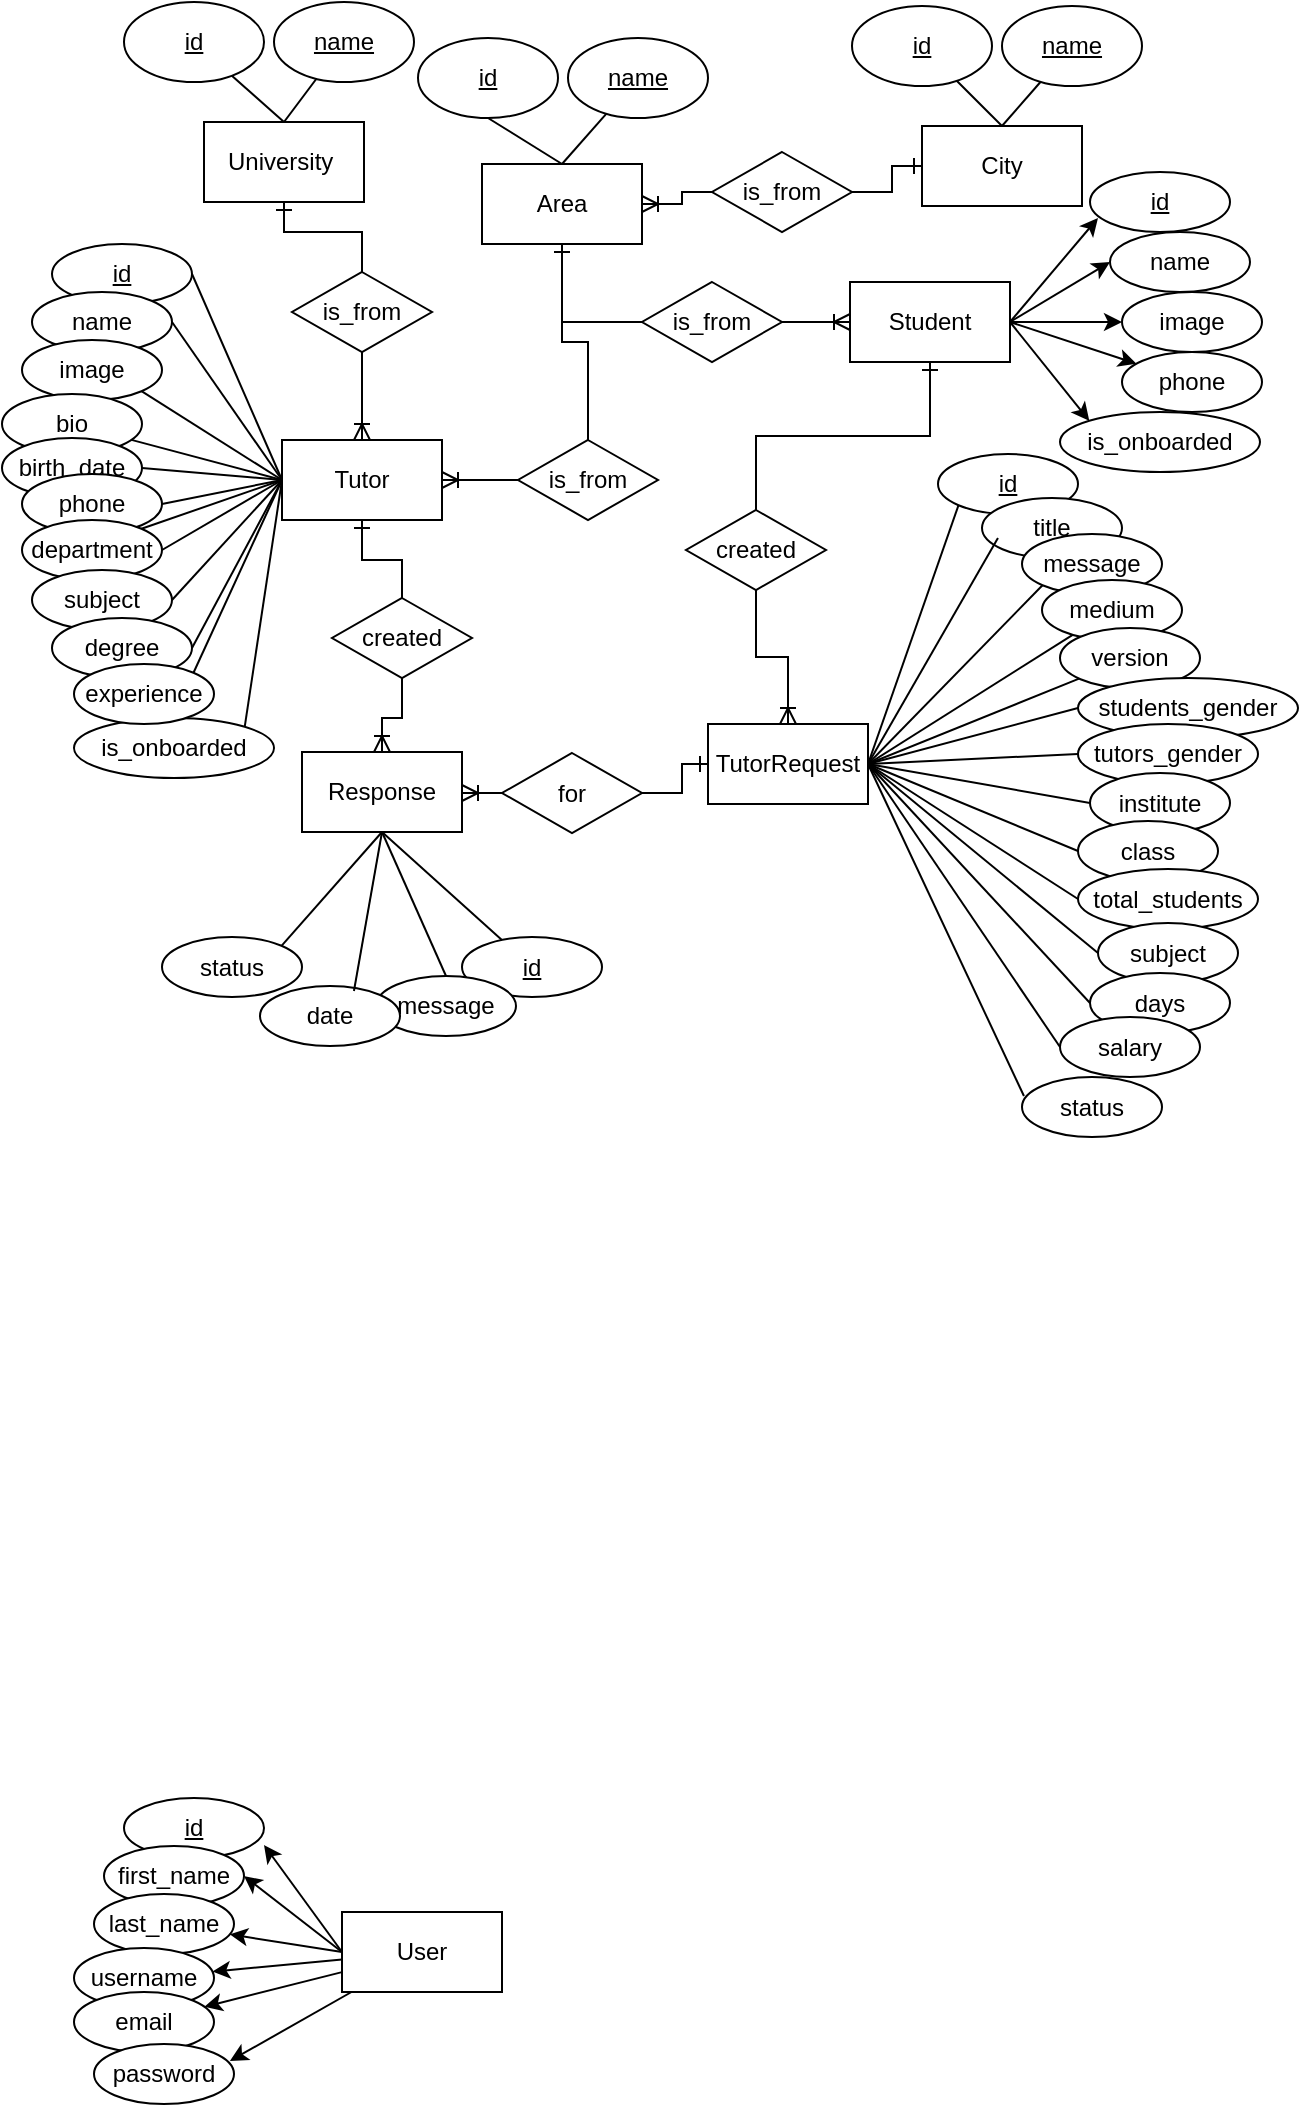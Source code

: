 <mxfile version="22.0.8" type="device">
  <diagram id="wLx2nraHEfDCj9btGWHz" name="Page-1">
    <mxGraphModel dx="1434" dy="786" grid="1" gridSize="10" guides="1" tooltips="1" connect="1" arrows="1" fold="1" page="1" pageScale="1" pageWidth="827" pageHeight="1169" math="0" shadow="0">
      <root>
        <mxCell id="0" />
        <mxCell id="1" parent="0" />
        <mxCell id="hk00Rdq8uAhm8ICl378K-64" style="edgeStyle=none;rounded=0;orthogonalLoop=1;jettySize=auto;html=1;exitX=0;exitY=0.5;exitDx=0;exitDy=0;entryX=1;entryY=0.5;entryDx=0;entryDy=0;endArrow=none;endFill=0;" edge="1" parent="1" source="hk00Rdq8uAhm8ICl378K-2" target="hk00Rdq8uAhm8ICl378K-21">
          <mxGeometry relative="1" as="geometry" />
        </mxCell>
        <mxCell id="hk00Rdq8uAhm8ICl378K-65" style="edgeStyle=none;rounded=0;orthogonalLoop=1;jettySize=auto;html=1;exitX=0;exitY=0.5;exitDx=0;exitDy=0;entryX=1;entryY=0.5;entryDx=0;entryDy=0;endArrow=none;endFill=0;" edge="1" parent="1" source="hk00Rdq8uAhm8ICl378K-2" target="hk00Rdq8uAhm8ICl378K-22">
          <mxGeometry relative="1" as="geometry" />
        </mxCell>
        <mxCell id="hk00Rdq8uAhm8ICl378K-66" style="edgeStyle=none;rounded=0;orthogonalLoop=1;jettySize=auto;html=1;exitX=0;exitY=0.5;exitDx=0;exitDy=0;entryX=1;entryY=1;entryDx=0;entryDy=0;endArrow=none;endFill=0;" edge="1" parent="1" source="hk00Rdq8uAhm8ICl378K-2" target="hk00Rdq8uAhm8ICl378K-23">
          <mxGeometry relative="1" as="geometry" />
        </mxCell>
        <mxCell id="hk00Rdq8uAhm8ICl378K-68" style="edgeStyle=none;rounded=0;orthogonalLoop=1;jettySize=auto;html=1;exitX=0;exitY=0.5;exitDx=0;exitDy=0;endArrow=none;endFill=0;" edge="1" parent="1" source="hk00Rdq8uAhm8ICl378K-2" target="hk00Rdq8uAhm8ICl378K-24">
          <mxGeometry relative="1" as="geometry" />
        </mxCell>
        <mxCell id="hk00Rdq8uAhm8ICl378K-69" style="edgeStyle=none;rounded=0;orthogonalLoop=1;jettySize=auto;html=1;exitX=0;exitY=0.5;exitDx=0;exitDy=0;entryX=1;entryY=0.5;entryDx=0;entryDy=0;endArrow=none;endFill=0;" edge="1" parent="1" source="hk00Rdq8uAhm8ICl378K-2" target="hk00Rdq8uAhm8ICl378K-28">
          <mxGeometry relative="1" as="geometry" />
        </mxCell>
        <mxCell id="hk00Rdq8uAhm8ICl378K-70" style="edgeStyle=none;rounded=0;orthogonalLoop=1;jettySize=auto;html=1;exitX=0;exitY=0.5;exitDx=0;exitDy=0;entryX=1;entryY=0.5;entryDx=0;entryDy=0;endArrow=none;endFill=0;" edge="1" parent="1" source="hk00Rdq8uAhm8ICl378K-2" target="hk00Rdq8uAhm8ICl378K-29">
          <mxGeometry relative="1" as="geometry" />
        </mxCell>
        <mxCell id="hk00Rdq8uAhm8ICl378K-71" style="edgeStyle=none;rounded=0;orthogonalLoop=1;jettySize=auto;html=1;exitX=0;exitY=0.5;exitDx=0;exitDy=0;entryX=1;entryY=0;entryDx=0;entryDy=0;endArrow=none;endFill=0;" edge="1" parent="1" source="hk00Rdq8uAhm8ICl378K-2" target="hk00Rdq8uAhm8ICl378K-31">
          <mxGeometry relative="1" as="geometry" />
        </mxCell>
        <mxCell id="hk00Rdq8uAhm8ICl378K-72" style="edgeStyle=none;rounded=0;orthogonalLoop=1;jettySize=auto;html=1;exitX=0;exitY=0.5;exitDx=0;exitDy=0;entryX=1;entryY=0.5;entryDx=0;entryDy=0;endArrow=none;endFill=0;" edge="1" parent="1" source="hk00Rdq8uAhm8ICl378K-2" target="hk00Rdq8uAhm8ICl378K-31">
          <mxGeometry relative="1" as="geometry" />
        </mxCell>
        <mxCell id="hk00Rdq8uAhm8ICl378K-74" style="edgeStyle=none;rounded=0;orthogonalLoop=1;jettySize=auto;html=1;exitX=0;exitY=0.5;exitDx=0;exitDy=0;entryX=1;entryY=0.5;entryDx=0;entryDy=0;endArrow=none;endFill=0;" edge="1" parent="1" source="hk00Rdq8uAhm8ICl378K-2" target="hk00Rdq8uAhm8ICl378K-32">
          <mxGeometry relative="1" as="geometry" />
        </mxCell>
        <mxCell id="hk00Rdq8uAhm8ICl378K-75" style="edgeStyle=none;rounded=0;orthogonalLoop=1;jettySize=auto;html=1;exitX=0;exitY=0.5;exitDx=0;exitDy=0;entryX=1;entryY=0.5;entryDx=0;entryDy=0;endArrow=none;endFill=0;" edge="1" parent="1" source="hk00Rdq8uAhm8ICl378K-2" target="hk00Rdq8uAhm8ICl378K-33">
          <mxGeometry relative="1" as="geometry" />
        </mxCell>
        <mxCell id="hk00Rdq8uAhm8ICl378K-76" style="edgeStyle=none;rounded=0;orthogonalLoop=1;jettySize=auto;html=1;exitX=0;exitY=0.5;exitDx=0;exitDy=0;entryX=1;entryY=0;entryDx=0;entryDy=0;endArrow=none;endFill=0;" edge="1" parent="1" source="hk00Rdq8uAhm8ICl378K-2" target="hk00Rdq8uAhm8ICl378K-34">
          <mxGeometry relative="1" as="geometry" />
        </mxCell>
        <mxCell id="hk00Rdq8uAhm8ICl378K-77" style="edgeStyle=none;rounded=0;orthogonalLoop=1;jettySize=auto;html=1;exitX=0;exitY=0.5;exitDx=0;exitDy=0;entryX=1;entryY=0;entryDx=0;entryDy=0;endArrow=none;endFill=0;" edge="1" parent="1" source="hk00Rdq8uAhm8ICl378K-2" target="hk00Rdq8uAhm8ICl378K-25">
          <mxGeometry relative="1" as="geometry" />
        </mxCell>
        <mxCell id="hk00Rdq8uAhm8ICl378K-118" style="edgeStyle=orthogonalEdgeStyle;rounded=0;orthogonalLoop=1;jettySize=auto;html=1;exitX=1;exitY=0.5;exitDx=0;exitDy=0;endArrow=none;endFill=0;startArrow=ERoneToMany;startFill=0;" edge="1" parent="1" source="hk00Rdq8uAhm8ICl378K-2" target="hk00Rdq8uAhm8ICl378K-113">
          <mxGeometry relative="1" as="geometry" />
        </mxCell>
        <mxCell id="hk00Rdq8uAhm8ICl378K-120" style="edgeStyle=orthogonalEdgeStyle;rounded=0;orthogonalLoop=1;jettySize=auto;html=1;exitX=0.5;exitY=0;exitDx=0;exitDy=0;endArrow=none;endFill=0;startArrow=ERoneToMany;startFill=0;" edge="1" parent="1" source="hk00Rdq8uAhm8ICl378K-2" target="hk00Rdq8uAhm8ICl378K-119">
          <mxGeometry relative="1" as="geometry" />
        </mxCell>
        <mxCell id="hk00Rdq8uAhm8ICl378K-132" style="edgeStyle=orthogonalEdgeStyle;rounded=0;orthogonalLoop=1;jettySize=auto;html=1;exitX=0.5;exitY=1;exitDx=0;exitDy=0;startArrow=ERone;startFill=0;endArrow=none;endFill=0;" edge="1" parent="1" source="hk00Rdq8uAhm8ICl378K-2" target="hk00Rdq8uAhm8ICl378K-127">
          <mxGeometry relative="1" as="geometry" />
        </mxCell>
        <mxCell id="hk00Rdq8uAhm8ICl378K-2" value="Tutor" style="rounded=0;whiteSpace=wrap;html=1;" vertex="1" parent="1">
          <mxGeometry x="142" y="231" width="80" height="40" as="geometry" />
        </mxCell>
        <mxCell id="hk00Rdq8uAhm8ICl378K-82" style="edgeStyle=none;rounded=0;orthogonalLoop=1;jettySize=auto;html=1;exitX=0.5;exitY=0;exitDx=0;exitDy=0;entryX=0.5;entryY=1;entryDx=0;entryDy=0;endArrow=none;endFill=0;" edge="1" parent="1" source="hk00Rdq8uAhm8ICl378K-3" target="hk00Rdq8uAhm8ICl378K-19">
          <mxGeometry relative="1" as="geometry" />
        </mxCell>
        <mxCell id="hk00Rdq8uAhm8ICl378K-83" style="edgeStyle=none;rounded=0;orthogonalLoop=1;jettySize=auto;html=1;exitX=0.5;exitY=0;exitDx=0;exitDy=0;endArrow=none;endFill=0;" edge="1" parent="1" source="hk00Rdq8uAhm8ICl378K-3" target="hk00Rdq8uAhm8ICl378K-20">
          <mxGeometry relative="1" as="geometry" />
        </mxCell>
        <mxCell id="hk00Rdq8uAhm8ICl378K-124" style="edgeStyle=orthogonalEdgeStyle;rounded=0;orthogonalLoop=1;jettySize=auto;html=1;exitX=1;exitY=0.5;exitDx=0;exitDy=0;endArrow=none;endFill=0;startArrow=ERoneToMany;startFill=0;" edge="1" parent="1" source="hk00Rdq8uAhm8ICl378K-3" target="hk00Rdq8uAhm8ICl378K-123">
          <mxGeometry relative="1" as="geometry" />
        </mxCell>
        <mxCell id="hk00Rdq8uAhm8ICl378K-3" value="Area" style="rounded=0;whiteSpace=wrap;html=1;" vertex="1" parent="1">
          <mxGeometry x="242" y="93" width="80" height="40" as="geometry" />
        </mxCell>
        <mxCell id="hk00Rdq8uAhm8ICl378K-80" style="edgeStyle=none;rounded=0;orthogonalLoop=1;jettySize=auto;html=1;exitX=0.5;exitY=0;exitDx=0;exitDy=0;endArrow=none;endFill=0;" edge="1" parent="1" source="hk00Rdq8uAhm8ICl378K-4" target="hk00Rdq8uAhm8ICl378K-12">
          <mxGeometry relative="1" as="geometry" />
        </mxCell>
        <mxCell id="hk00Rdq8uAhm8ICl378K-81" style="edgeStyle=none;rounded=0;orthogonalLoop=1;jettySize=auto;html=1;exitX=0.5;exitY=0;exitDx=0;exitDy=0;endArrow=none;endFill=0;" edge="1" parent="1" source="hk00Rdq8uAhm8ICl378K-4" target="hk00Rdq8uAhm8ICl378K-13">
          <mxGeometry relative="1" as="geometry" />
        </mxCell>
        <mxCell id="hk00Rdq8uAhm8ICl378K-4" value="City" style="rounded=0;whiteSpace=wrap;html=1;" vertex="1" parent="1">
          <mxGeometry x="462" y="74" width="80" height="40" as="geometry" />
        </mxCell>
        <mxCell id="hk00Rdq8uAhm8ICl378K-78" style="edgeStyle=none;rounded=0;orthogonalLoop=1;jettySize=auto;html=1;exitX=0.5;exitY=0;exitDx=0;exitDy=0;endArrow=none;endFill=0;" edge="1" parent="1" source="hk00Rdq8uAhm8ICl378K-5" target="hk00Rdq8uAhm8ICl378K-10">
          <mxGeometry relative="1" as="geometry" />
        </mxCell>
        <mxCell id="hk00Rdq8uAhm8ICl378K-79" style="edgeStyle=none;rounded=0;orthogonalLoop=1;jettySize=auto;html=1;exitX=0.5;exitY=0;exitDx=0;exitDy=0;endArrow=none;endFill=0;" edge="1" parent="1" source="hk00Rdq8uAhm8ICl378K-5" target="hk00Rdq8uAhm8ICl378K-11">
          <mxGeometry relative="1" as="geometry" />
        </mxCell>
        <mxCell id="hk00Rdq8uAhm8ICl378K-5" value="University&amp;nbsp;" style="rounded=0;whiteSpace=wrap;html=1;" vertex="1" parent="1">
          <mxGeometry x="103" y="72" width="80" height="40" as="geometry" />
        </mxCell>
        <mxCell id="hk00Rdq8uAhm8ICl378K-85" style="edgeStyle=none;rounded=0;orthogonalLoop=1;jettySize=auto;html=1;exitX=1;exitY=0.5;exitDx=0;exitDy=0;entryX=0;entryY=0.5;entryDx=0;entryDy=0;" edge="1" parent="1" source="hk00Rdq8uAhm8ICl378K-6" target="hk00Rdq8uAhm8ICl378K-15">
          <mxGeometry relative="1" as="geometry" />
        </mxCell>
        <mxCell id="hk00Rdq8uAhm8ICl378K-86" style="edgeStyle=none;rounded=0;orthogonalLoop=1;jettySize=auto;html=1;exitX=1;exitY=0.5;exitDx=0;exitDy=0;" edge="1" parent="1" source="hk00Rdq8uAhm8ICl378K-6" target="hk00Rdq8uAhm8ICl378K-16">
          <mxGeometry relative="1" as="geometry" />
        </mxCell>
        <mxCell id="hk00Rdq8uAhm8ICl378K-87" style="edgeStyle=none;rounded=0;orthogonalLoop=1;jettySize=auto;html=1;exitX=1;exitY=0.5;exitDx=0;exitDy=0;" edge="1" parent="1" source="hk00Rdq8uAhm8ICl378K-6" target="hk00Rdq8uAhm8ICl378K-17">
          <mxGeometry relative="1" as="geometry" />
        </mxCell>
        <mxCell id="hk00Rdq8uAhm8ICl378K-88" style="edgeStyle=none;rounded=0;orthogonalLoop=1;jettySize=auto;html=1;exitX=1;exitY=0.5;exitDx=0;exitDy=0;entryX=0;entryY=0;entryDx=0;entryDy=0;" edge="1" parent="1" source="hk00Rdq8uAhm8ICl378K-6" target="hk00Rdq8uAhm8ICl378K-18">
          <mxGeometry relative="1" as="geometry" />
        </mxCell>
        <mxCell id="hk00Rdq8uAhm8ICl378K-115" style="edgeStyle=none;rounded=0;orthogonalLoop=1;jettySize=auto;html=1;exitX=0;exitY=0.5;exitDx=0;exitDy=0;endArrow=none;endFill=0;startArrow=ERoneToMany;startFill=0;" edge="1" parent="1" source="hk00Rdq8uAhm8ICl378K-6" target="hk00Rdq8uAhm8ICl378K-114">
          <mxGeometry relative="1" as="geometry" />
        </mxCell>
        <mxCell id="hk00Rdq8uAhm8ICl378K-128" style="edgeStyle=orthogonalEdgeStyle;rounded=0;orthogonalLoop=1;jettySize=auto;html=1;exitX=0.5;exitY=1;exitDx=0;exitDy=0;entryX=0.5;entryY=0;entryDx=0;entryDy=0;startArrow=ERone;startFill=0;endArrow=none;endFill=0;" edge="1" parent="1" source="hk00Rdq8uAhm8ICl378K-6" target="hk00Rdq8uAhm8ICl378K-126">
          <mxGeometry relative="1" as="geometry" />
        </mxCell>
        <mxCell id="hk00Rdq8uAhm8ICl378K-6" value="Student" style="rounded=0;whiteSpace=wrap;html=1;" vertex="1" parent="1">
          <mxGeometry x="426" y="152" width="80" height="40" as="geometry" />
        </mxCell>
        <mxCell id="hk00Rdq8uAhm8ICl378K-108" style="edgeStyle=none;rounded=0;orthogonalLoop=1;jettySize=auto;html=1;exitX=0;exitY=0.5;exitDx=0;exitDy=0;entryX=1;entryY=0.5;entryDx=0;entryDy=0;" edge="1" parent="1" source="hk00Rdq8uAhm8ICl378K-7" target="hk00Rdq8uAhm8ICl378K-41">
          <mxGeometry relative="1" as="geometry" />
        </mxCell>
        <mxCell id="hk00Rdq8uAhm8ICl378K-109" style="edgeStyle=none;rounded=0;orthogonalLoop=1;jettySize=auto;html=1;exitX=0;exitY=0.5;exitDx=0;exitDy=0;" edge="1" parent="1" source="hk00Rdq8uAhm8ICl378K-7" target="hk00Rdq8uAhm8ICl378K-42">
          <mxGeometry relative="1" as="geometry" />
        </mxCell>
        <mxCell id="hk00Rdq8uAhm8ICl378K-110" style="edgeStyle=none;rounded=0;orthogonalLoop=1;jettySize=auto;html=1;" edge="1" parent="1" source="hk00Rdq8uAhm8ICl378K-7" target="hk00Rdq8uAhm8ICl378K-43">
          <mxGeometry relative="1" as="geometry" />
        </mxCell>
        <mxCell id="hk00Rdq8uAhm8ICl378K-111" style="edgeStyle=none;rounded=0;orthogonalLoop=1;jettySize=auto;html=1;" edge="1" parent="1" source="hk00Rdq8uAhm8ICl378K-7" target="hk00Rdq8uAhm8ICl378K-44">
          <mxGeometry relative="1" as="geometry" />
        </mxCell>
        <mxCell id="hk00Rdq8uAhm8ICl378K-7" value="User" style="rounded=0;whiteSpace=wrap;html=1;" vertex="1" parent="1">
          <mxGeometry x="172" y="967" width="80" height="40" as="geometry" />
        </mxCell>
        <mxCell id="hk00Rdq8uAhm8ICl378K-89" style="edgeStyle=none;rounded=0;orthogonalLoop=1;jettySize=auto;html=1;exitX=1;exitY=0.5;exitDx=0;exitDy=0;entryX=0;entryY=1;entryDx=0;entryDy=0;endArrow=none;endFill=0;" edge="1" parent="1" source="hk00Rdq8uAhm8ICl378K-8" target="hk00Rdq8uAhm8ICl378K-47">
          <mxGeometry relative="1" as="geometry" />
        </mxCell>
        <mxCell id="hk00Rdq8uAhm8ICl378K-91" style="edgeStyle=none;rounded=0;orthogonalLoop=1;jettySize=auto;html=1;exitX=1;exitY=0.5;exitDx=0;exitDy=0;entryX=0;entryY=1;entryDx=0;entryDy=0;endArrow=none;endFill=0;" edge="1" parent="1" source="hk00Rdq8uAhm8ICl378K-8" target="hk00Rdq8uAhm8ICl378K-49">
          <mxGeometry relative="1" as="geometry" />
        </mxCell>
        <mxCell id="hk00Rdq8uAhm8ICl378K-92" style="edgeStyle=none;rounded=0;orthogonalLoop=1;jettySize=auto;html=1;exitX=1;exitY=0.5;exitDx=0;exitDy=0;endArrow=none;endFill=0;" edge="1" parent="1" source="hk00Rdq8uAhm8ICl378K-8" target="hk00Rdq8uAhm8ICl378K-50">
          <mxGeometry relative="1" as="geometry" />
        </mxCell>
        <mxCell id="hk00Rdq8uAhm8ICl378K-93" style="edgeStyle=none;rounded=0;orthogonalLoop=1;jettySize=auto;html=1;exitX=1;exitY=0.5;exitDx=0;exitDy=0;endArrow=none;endFill=0;" edge="1" parent="1" source="hk00Rdq8uAhm8ICl378K-8" target="hk00Rdq8uAhm8ICl378K-52">
          <mxGeometry relative="1" as="geometry" />
        </mxCell>
        <mxCell id="hk00Rdq8uAhm8ICl378K-94" style="edgeStyle=none;rounded=0;orthogonalLoop=1;jettySize=auto;html=1;exitX=1;exitY=0.5;exitDx=0;exitDy=0;entryX=0;entryY=0.5;entryDx=0;entryDy=0;endArrow=none;endFill=0;" edge="1" parent="1" source="hk00Rdq8uAhm8ICl378K-8" target="hk00Rdq8uAhm8ICl378K-53">
          <mxGeometry relative="1" as="geometry" />
        </mxCell>
        <mxCell id="hk00Rdq8uAhm8ICl378K-95" style="edgeStyle=none;rounded=0;orthogonalLoop=1;jettySize=auto;html=1;exitX=1;exitY=0.5;exitDx=0;exitDy=0;entryX=0;entryY=0.5;entryDx=0;entryDy=0;endArrow=none;endFill=0;" edge="1" parent="1" source="hk00Rdq8uAhm8ICl378K-8" target="hk00Rdq8uAhm8ICl378K-54">
          <mxGeometry relative="1" as="geometry" />
        </mxCell>
        <mxCell id="hk00Rdq8uAhm8ICl378K-96" style="edgeStyle=none;rounded=0;orthogonalLoop=1;jettySize=auto;html=1;exitX=1;exitY=0.5;exitDx=0;exitDy=0;entryX=0;entryY=0.5;entryDx=0;entryDy=0;endArrow=none;endFill=0;" edge="1" parent="1" source="hk00Rdq8uAhm8ICl378K-8" target="hk00Rdq8uAhm8ICl378K-55">
          <mxGeometry relative="1" as="geometry" />
        </mxCell>
        <mxCell id="hk00Rdq8uAhm8ICl378K-97" style="edgeStyle=none;rounded=0;orthogonalLoop=1;jettySize=auto;html=1;exitX=1;exitY=0.5;exitDx=0;exitDy=0;entryX=0;entryY=0.5;entryDx=0;entryDy=0;endArrow=none;endFill=0;" edge="1" parent="1" source="hk00Rdq8uAhm8ICl378K-8" target="hk00Rdq8uAhm8ICl378K-56">
          <mxGeometry relative="1" as="geometry" />
        </mxCell>
        <mxCell id="hk00Rdq8uAhm8ICl378K-98" style="edgeStyle=none;rounded=0;orthogonalLoop=1;jettySize=auto;html=1;exitX=1;exitY=0.5;exitDx=0;exitDy=0;entryX=0;entryY=0.5;entryDx=0;entryDy=0;endArrow=none;endFill=0;" edge="1" parent="1" source="hk00Rdq8uAhm8ICl378K-8" target="hk00Rdq8uAhm8ICl378K-57">
          <mxGeometry relative="1" as="geometry" />
        </mxCell>
        <mxCell id="hk00Rdq8uAhm8ICl378K-99" style="edgeStyle=none;rounded=0;orthogonalLoop=1;jettySize=auto;html=1;exitX=1;exitY=0.5;exitDx=0;exitDy=0;entryX=0;entryY=0.5;entryDx=0;entryDy=0;endArrow=none;endFill=0;" edge="1" parent="1" source="hk00Rdq8uAhm8ICl378K-8" target="hk00Rdq8uAhm8ICl378K-58">
          <mxGeometry relative="1" as="geometry" />
        </mxCell>
        <mxCell id="hk00Rdq8uAhm8ICl378K-100" style="edgeStyle=none;rounded=0;orthogonalLoop=1;jettySize=auto;html=1;exitX=1;exitY=0.5;exitDx=0;exitDy=0;entryX=0;entryY=0.5;entryDx=0;entryDy=0;endArrow=none;endFill=0;" edge="1" parent="1" source="hk00Rdq8uAhm8ICl378K-8" target="hk00Rdq8uAhm8ICl378K-59">
          <mxGeometry relative="1" as="geometry" />
        </mxCell>
        <mxCell id="hk00Rdq8uAhm8ICl378K-101" style="edgeStyle=none;rounded=0;orthogonalLoop=1;jettySize=auto;html=1;exitX=1;exitY=0.5;exitDx=0;exitDy=0;entryX=0;entryY=0.5;entryDx=0;entryDy=0;endArrow=none;endFill=0;" edge="1" parent="1" source="hk00Rdq8uAhm8ICl378K-8" target="hk00Rdq8uAhm8ICl378K-60">
          <mxGeometry relative="1" as="geometry" />
        </mxCell>
        <mxCell id="hk00Rdq8uAhm8ICl378K-8" value="TutorRequest" style="rounded=0;whiteSpace=wrap;html=1;" vertex="1" parent="1">
          <mxGeometry x="355" y="373" width="80" height="40" as="geometry" />
        </mxCell>
        <mxCell id="hk00Rdq8uAhm8ICl378K-103" style="edgeStyle=none;rounded=0;orthogonalLoop=1;jettySize=auto;html=1;exitX=0.5;exitY=1;exitDx=0;exitDy=0;entryX=1;entryY=0;entryDx=0;entryDy=0;endArrow=none;endFill=0;" edge="1" parent="1" source="hk00Rdq8uAhm8ICl378K-9" target="hk00Rdq8uAhm8ICl378K-38">
          <mxGeometry relative="1" as="geometry" />
        </mxCell>
        <mxCell id="hk00Rdq8uAhm8ICl378K-104" style="edgeStyle=none;rounded=0;orthogonalLoop=1;jettySize=auto;html=1;exitX=0.5;exitY=1;exitDx=0;exitDy=0;endArrow=none;endFill=0;" edge="1" parent="1" source="hk00Rdq8uAhm8ICl378K-9" target="hk00Rdq8uAhm8ICl378K-35">
          <mxGeometry relative="1" as="geometry" />
        </mxCell>
        <mxCell id="hk00Rdq8uAhm8ICl378K-106" style="edgeStyle=none;rounded=0;orthogonalLoop=1;jettySize=auto;html=1;exitX=0.5;exitY=1;exitDx=0;exitDy=0;entryX=0.5;entryY=0;entryDx=0;entryDy=0;endArrow=none;endFill=0;" edge="1" parent="1" source="hk00Rdq8uAhm8ICl378K-9" target="hk00Rdq8uAhm8ICl378K-36">
          <mxGeometry relative="1" as="geometry" />
        </mxCell>
        <mxCell id="hk00Rdq8uAhm8ICl378K-9" value="Response" style="rounded=0;whiteSpace=wrap;html=1;" vertex="1" parent="1">
          <mxGeometry x="152" y="387" width="80" height="40" as="geometry" />
        </mxCell>
        <mxCell id="hk00Rdq8uAhm8ICl378K-10" value="&lt;u&gt;id&lt;/u&gt;" style="ellipse;whiteSpace=wrap;html=1;" vertex="1" parent="1">
          <mxGeometry x="63" y="12" width="70" height="40" as="geometry" />
        </mxCell>
        <mxCell id="hk00Rdq8uAhm8ICl378K-11" value="&lt;u&gt;name&lt;/u&gt;" style="ellipse;whiteSpace=wrap;html=1;" vertex="1" parent="1">
          <mxGeometry x="138" y="12" width="70" height="40" as="geometry" />
        </mxCell>
        <mxCell id="hk00Rdq8uAhm8ICl378K-12" value="&lt;u&gt;id&lt;/u&gt;" style="ellipse;whiteSpace=wrap;html=1;" vertex="1" parent="1">
          <mxGeometry x="427" y="14" width="70" height="40" as="geometry" />
        </mxCell>
        <mxCell id="hk00Rdq8uAhm8ICl378K-13" value="&lt;u&gt;name&lt;/u&gt;" style="ellipse;whiteSpace=wrap;html=1;" vertex="1" parent="1">
          <mxGeometry x="502" y="14" width="70" height="40" as="geometry" />
        </mxCell>
        <mxCell id="hk00Rdq8uAhm8ICl378K-14" value="&lt;u&gt;id&lt;/u&gt;" style="ellipse;whiteSpace=wrap;html=1;" vertex="1" parent="1">
          <mxGeometry x="546" y="97" width="70" height="30" as="geometry" />
        </mxCell>
        <mxCell id="hk00Rdq8uAhm8ICl378K-15" value="name" style="ellipse;whiteSpace=wrap;html=1;" vertex="1" parent="1">
          <mxGeometry x="556" y="127" width="70" height="30" as="geometry" />
        </mxCell>
        <mxCell id="hk00Rdq8uAhm8ICl378K-16" value="image" style="ellipse;whiteSpace=wrap;html=1;" vertex="1" parent="1">
          <mxGeometry x="562" y="157" width="70" height="30" as="geometry" />
        </mxCell>
        <mxCell id="hk00Rdq8uAhm8ICl378K-17" value="phone" style="ellipse;whiteSpace=wrap;html=1;" vertex="1" parent="1">
          <mxGeometry x="562" y="187" width="70" height="30" as="geometry" />
        </mxCell>
        <mxCell id="hk00Rdq8uAhm8ICl378K-18" value="is_onboarded" style="ellipse;whiteSpace=wrap;html=1;" vertex="1" parent="1">
          <mxGeometry x="531" y="217" width="100" height="30" as="geometry" />
        </mxCell>
        <mxCell id="hk00Rdq8uAhm8ICl378K-19" value="&lt;u&gt;id&lt;/u&gt;" style="ellipse;whiteSpace=wrap;html=1;" vertex="1" parent="1">
          <mxGeometry x="210" y="30" width="70" height="40" as="geometry" />
        </mxCell>
        <mxCell id="hk00Rdq8uAhm8ICl378K-20" value="&lt;u&gt;name&lt;/u&gt;" style="ellipse;whiteSpace=wrap;html=1;" vertex="1" parent="1">
          <mxGeometry x="285" y="30" width="70" height="40" as="geometry" />
        </mxCell>
        <mxCell id="hk00Rdq8uAhm8ICl378K-21" value="&lt;u&gt;id&lt;/u&gt;" style="ellipse;whiteSpace=wrap;html=1;" vertex="1" parent="1">
          <mxGeometry x="27" y="133" width="70" height="30" as="geometry" />
        </mxCell>
        <mxCell id="hk00Rdq8uAhm8ICl378K-22" value="name" style="ellipse;whiteSpace=wrap;html=1;" vertex="1" parent="1">
          <mxGeometry x="17" y="157" width="70" height="30" as="geometry" />
        </mxCell>
        <mxCell id="hk00Rdq8uAhm8ICl378K-23" value="image" style="ellipse;whiteSpace=wrap;html=1;" vertex="1" parent="1">
          <mxGeometry x="12" y="181" width="70" height="30" as="geometry" />
        </mxCell>
        <mxCell id="hk00Rdq8uAhm8ICl378K-24" value="bio" style="ellipse;whiteSpace=wrap;html=1;" vertex="1" parent="1">
          <mxGeometry x="2" y="208" width="70" height="30" as="geometry" />
        </mxCell>
        <mxCell id="hk00Rdq8uAhm8ICl378K-25" value="is_onboarded" style="ellipse;whiteSpace=wrap;html=1;" vertex="1" parent="1">
          <mxGeometry x="38" y="370" width="100" height="30" as="geometry" />
        </mxCell>
        <mxCell id="hk00Rdq8uAhm8ICl378K-28" value="birth_date" style="ellipse;whiteSpace=wrap;html=1;" vertex="1" parent="1">
          <mxGeometry x="2" y="230" width="70" height="30" as="geometry" />
        </mxCell>
        <mxCell id="hk00Rdq8uAhm8ICl378K-29" value="phone" style="ellipse;whiteSpace=wrap;html=1;" vertex="1" parent="1">
          <mxGeometry x="12" y="248" width="70" height="30" as="geometry" />
        </mxCell>
        <mxCell id="hk00Rdq8uAhm8ICl378K-31" value="department" style="ellipse;whiteSpace=wrap;html=1;" vertex="1" parent="1">
          <mxGeometry x="12" y="271" width="70" height="30" as="geometry" />
        </mxCell>
        <mxCell id="hk00Rdq8uAhm8ICl378K-32" value="subject" style="ellipse;whiteSpace=wrap;html=1;" vertex="1" parent="1">
          <mxGeometry x="17" y="296" width="70" height="30" as="geometry" />
        </mxCell>
        <mxCell id="hk00Rdq8uAhm8ICl378K-33" value="degree" style="ellipse;whiteSpace=wrap;html=1;" vertex="1" parent="1">
          <mxGeometry x="27" y="320" width="70" height="30" as="geometry" />
        </mxCell>
        <mxCell id="hk00Rdq8uAhm8ICl378K-34" value="experience" style="ellipse;whiteSpace=wrap;html=1;" vertex="1" parent="1">
          <mxGeometry x="38" y="343" width="70" height="30" as="geometry" />
        </mxCell>
        <mxCell id="hk00Rdq8uAhm8ICl378K-35" value="&lt;u&gt;id&lt;/u&gt;" style="ellipse;whiteSpace=wrap;html=1;" vertex="1" parent="1">
          <mxGeometry x="232" y="479.5" width="70" height="30" as="geometry" />
        </mxCell>
        <mxCell id="hk00Rdq8uAhm8ICl378K-36" value="message" style="ellipse;whiteSpace=wrap;html=1;" vertex="1" parent="1">
          <mxGeometry x="189" y="499" width="70" height="30" as="geometry" />
        </mxCell>
        <mxCell id="hk00Rdq8uAhm8ICl378K-37" value="date" style="ellipse;whiteSpace=wrap;html=1;" vertex="1" parent="1">
          <mxGeometry x="131" y="504" width="70" height="30" as="geometry" />
        </mxCell>
        <mxCell id="hk00Rdq8uAhm8ICl378K-38" value="status" style="ellipse;whiteSpace=wrap;html=1;" vertex="1" parent="1">
          <mxGeometry x="82" y="479.5" width="70" height="30" as="geometry" />
        </mxCell>
        <mxCell id="hk00Rdq8uAhm8ICl378K-40" value="&lt;u&gt;id&lt;/u&gt;" style="ellipse;whiteSpace=wrap;html=1;" vertex="1" parent="1">
          <mxGeometry x="63" y="910" width="70" height="30" as="geometry" />
        </mxCell>
        <mxCell id="hk00Rdq8uAhm8ICl378K-41" value="first_name" style="ellipse;whiteSpace=wrap;html=1;" vertex="1" parent="1">
          <mxGeometry x="53" y="934" width="70" height="30" as="geometry" />
        </mxCell>
        <mxCell id="hk00Rdq8uAhm8ICl378K-42" value="last_name" style="ellipse;whiteSpace=wrap;html=1;" vertex="1" parent="1">
          <mxGeometry x="48" y="958" width="70" height="30" as="geometry" />
        </mxCell>
        <mxCell id="hk00Rdq8uAhm8ICl378K-43" value="username" style="ellipse;whiteSpace=wrap;html=1;" vertex="1" parent="1">
          <mxGeometry x="38" y="985" width="70" height="30" as="geometry" />
        </mxCell>
        <mxCell id="hk00Rdq8uAhm8ICl378K-44" value="email" style="ellipse;whiteSpace=wrap;html=1;" vertex="1" parent="1">
          <mxGeometry x="38" y="1007" width="70" height="30" as="geometry" />
        </mxCell>
        <mxCell id="hk00Rdq8uAhm8ICl378K-45" value="password" style="ellipse;whiteSpace=wrap;html=1;" vertex="1" parent="1">
          <mxGeometry x="48" y="1033" width="70" height="30" as="geometry" />
        </mxCell>
        <mxCell id="hk00Rdq8uAhm8ICl378K-47" value="&lt;u&gt;id&lt;/u&gt;" style="ellipse;whiteSpace=wrap;html=1;" vertex="1" parent="1">
          <mxGeometry x="470" y="238" width="70" height="30" as="geometry" />
        </mxCell>
        <mxCell id="hk00Rdq8uAhm8ICl378K-48" value="title" style="ellipse;whiteSpace=wrap;html=1;" vertex="1" parent="1">
          <mxGeometry x="492" y="260" width="70" height="30" as="geometry" />
        </mxCell>
        <mxCell id="hk00Rdq8uAhm8ICl378K-49" value="message" style="ellipse;whiteSpace=wrap;html=1;" vertex="1" parent="1">
          <mxGeometry x="512" y="278" width="70" height="30" as="geometry" />
        </mxCell>
        <mxCell id="hk00Rdq8uAhm8ICl378K-50" value="medium" style="ellipse;whiteSpace=wrap;html=1;" vertex="1" parent="1">
          <mxGeometry x="522" y="301" width="70" height="30" as="geometry" />
        </mxCell>
        <mxCell id="hk00Rdq8uAhm8ICl378K-52" value="version" style="ellipse;whiteSpace=wrap;html=1;" vertex="1" parent="1">
          <mxGeometry x="531" y="325" width="70" height="30" as="geometry" />
        </mxCell>
        <mxCell id="hk00Rdq8uAhm8ICl378K-53" value="students_gender" style="ellipse;whiteSpace=wrap;html=1;" vertex="1" parent="1">
          <mxGeometry x="540" y="350" width="110" height="30" as="geometry" />
        </mxCell>
        <mxCell id="hk00Rdq8uAhm8ICl378K-54" value="tutors_gender" style="ellipse;whiteSpace=wrap;html=1;" vertex="1" parent="1">
          <mxGeometry x="540" y="373" width="90" height="30" as="geometry" />
        </mxCell>
        <mxCell id="hk00Rdq8uAhm8ICl378K-55" value="institute" style="ellipse;whiteSpace=wrap;html=1;" vertex="1" parent="1">
          <mxGeometry x="546" y="397.5" width="70" height="30" as="geometry" />
        </mxCell>
        <mxCell id="hk00Rdq8uAhm8ICl378K-56" value="class" style="ellipse;whiteSpace=wrap;html=1;" vertex="1" parent="1">
          <mxGeometry x="540" y="421.5" width="70" height="30" as="geometry" />
        </mxCell>
        <mxCell id="hk00Rdq8uAhm8ICl378K-57" value="total_students" style="ellipse;whiteSpace=wrap;html=1;" vertex="1" parent="1">
          <mxGeometry x="540" y="445.5" width="90" height="30" as="geometry" />
        </mxCell>
        <mxCell id="hk00Rdq8uAhm8ICl378K-58" value="subject" style="ellipse;whiteSpace=wrap;html=1;" vertex="1" parent="1">
          <mxGeometry x="550" y="472.5" width="70" height="30" as="geometry" />
        </mxCell>
        <mxCell id="hk00Rdq8uAhm8ICl378K-59" value="days" style="ellipse;whiteSpace=wrap;html=1;" vertex="1" parent="1">
          <mxGeometry x="546" y="497.5" width="70" height="30" as="geometry" />
        </mxCell>
        <mxCell id="hk00Rdq8uAhm8ICl378K-60" value="salary" style="ellipse;whiteSpace=wrap;html=1;" vertex="1" parent="1">
          <mxGeometry x="531" y="519.5" width="70" height="30" as="geometry" />
        </mxCell>
        <mxCell id="hk00Rdq8uAhm8ICl378K-61" value="status" style="ellipse;whiteSpace=wrap;html=1;" vertex="1" parent="1">
          <mxGeometry x="512" y="549.5" width="70" height="30" as="geometry" />
        </mxCell>
        <mxCell id="hk00Rdq8uAhm8ICl378K-84" style="edgeStyle=none;rounded=0;orthogonalLoop=1;jettySize=auto;html=1;exitX=1;exitY=0.5;exitDx=0;exitDy=0;entryX=0.057;entryY=0.767;entryDx=0;entryDy=0;entryPerimeter=0;" edge="1" parent="1" source="hk00Rdq8uAhm8ICl378K-6" target="hk00Rdq8uAhm8ICl378K-14">
          <mxGeometry relative="1" as="geometry" />
        </mxCell>
        <mxCell id="hk00Rdq8uAhm8ICl378K-90" style="edgeStyle=none;rounded=0;orthogonalLoop=1;jettySize=auto;html=1;exitX=1;exitY=0.5;exitDx=0;exitDy=0;entryX=0.114;entryY=0.667;entryDx=0;entryDy=0;entryPerimeter=0;endArrow=none;endFill=0;" edge="1" parent="1" source="hk00Rdq8uAhm8ICl378K-8" target="hk00Rdq8uAhm8ICl378K-48">
          <mxGeometry relative="1" as="geometry" />
        </mxCell>
        <mxCell id="hk00Rdq8uAhm8ICl378K-102" style="edgeStyle=none;rounded=0;orthogonalLoop=1;jettySize=auto;html=1;exitX=1;exitY=0.5;exitDx=0;exitDy=0;entryX=0.014;entryY=0.317;entryDx=0;entryDy=0;entryPerimeter=0;endArrow=none;endFill=0;" edge="1" parent="1" source="hk00Rdq8uAhm8ICl378K-8" target="hk00Rdq8uAhm8ICl378K-61">
          <mxGeometry relative="1" as="geometry" />
        </mxCell>
        <mxCell id="hk00Rdq8uAhm8ICl378K-105" style="edgeStyle=none;rounded=0;orthogonalLoop=1;jettySize=auto;html=1;exitX=0.5;exitY=1;exitDx=0;exitDy=0;entryX=0.671;entryY=0.083;entryDx=0;entryDy=0;entryPerimeter=0;endArrow=none;endFill=0;" edge="1" parent="1" source="hk00Rdq8uAhm8ICl378K-9" target="hk00Rdq8uAhm8ICl378K-37">
          <mxGeometry relative="1" as="geometry" />
        </mxCell>
        <mxCell id="hk00Rdq8uAhm8ICl378K-107" style="edgeStyle=none;rounded=0;orthogonalLoop=1;jettySize=auto;html=1;exitX=0;exitY=0.5;exitDx=0;exitDy=0;entryX=1;entryY=0.783;entryDx=0;entryDy=0;entryPerimeter=0;" edge="1" parent="1" source="hk00Rdq8uAhm8ICl378K-7" target="hk00Rdq8uAhm8ICl378K-40">
          <mxGeometry relative="1" as="geometry" />
        </mxCell>
        <mxCell id="hk00Rdq8uAhm8ICl378K-112" style="edgeStyle=none;rounded=0;orthogonalLoop=1;jettySize=auto;html=1;entryX=0.971;entryY=0.283;entryDx=0;entryDy=0;entryPerimeter=0;" edge="1" parent="1" source="hk00Rdq8uAhm8ICl378K-7" target="hk00Rdq8uAhm8ICl378K-45">
          <mxGeometry relative="1" as="geometry" />
        </mxCell>
        <mxCell id="hk00Rdq8uAhm8ICl378K-117" style="edgeStyle=orthogonalEdgeStyle;rounded=0;orthogonalLoop=1;jettySize=auto;html=1;exitX=0.5;exitY=0;exitDx=0;exitDy=0;endArrow=ERone;endFill=0;" edge="1" parent="1" source="hk00Rdq8uAhm8ICl378K-113" target="hk00Rdq8uAhm8ICl378K-3">
          <mxGeometry relative="1" as="geometry" />
        </mxCell>
        <mxCell id="hk00Rdq8uAhm8ICl378K-113" value="is_from" style="rhombus;whiteSpace=wrap;html=1;" vertex="1" parent="1">
          <mxGeometry x="260" y="231" width="70" height="40" as="geometry" />
        </mxCell>
        <mxCell id="hk00Rdq8uAhm8ICl378K-116" style="edgeStyle=orthogonalEdgeStyle;rounded=0;orthogonalLoop=1;jettySize=auto;html=1;exitX=0;exitY=0.5;exitDx=0;exitDy=0;endArrow=ERone;endFill=0;" edge="1" parent="1" source="hk00Rdq8uAhm8ICl378K-114" target="hk00Rdq8uAhm8ICl378K-3">
          <mxGeometry relative="1" as="geometry" />
        </mxCell>
        <mxCell id="hk00Rdq8uAhm8ICl378K-114" value="is_from" style="rhombus;whiteSpace=wrap;html=1;" vertex="1" parent="1">
          <mxGeometry x="322" y="152" width="70" height="40" as="geometry" />
        </mxCell>
        <mxCell id="hk00Rdq8uAhm8ICl378K-122" style="edgeStyle=orthogonalEdgeStyle;rounded=0;orthogonalLoop=1;jettySize=auto;html=1;exitX=0.5;exitY=0;exitDx=0;exitDy=0;entryX=0.5;entryY=1;entryDx=0;entryDy=0;endArrow=ERone;endFill=0;" edge="1" parent="1" source="hk00Rdq8uAhm8ICl378K-119" target="hk00Rdq8uAhm8ICl378K-5">
          <mxGeometry relative="1" as="geometry" />
        </mxCell>
        <mxCell id="hk00Rdq8uAhm8ICl378K-119" value="is_from" style="rhombus;whiteSpace=wrap;html=1;" vertex="1" parent="1">
          <mxGeometry x="147" y="147" width="70" height="40" as="geometry" />
        </mxCell>
        <mxCell id="hk00Rdq8uAhm8ICl378K-125" style="edgeStyle=orthogonalEdgeStyle;rounded=0;orthogonalLoop=1;jettySize=auto;html=1;exitX=1;exitY=0.5;exitDx=0;exitDy=0;endArrow=ERone;endFill=0;" edge="1" parent="1" source="hk00Rdq8uAhm8ICl378K-123" target="hk00Rdq8uAhm8ICl378K-4">
          <mxGeometry relative="1" as="geometry" />
        </mxCell>
        <mxCell id="hk00Rdq8uAhm8ICl378K-123" value="is_from" style="rhombus;whiteSpace=wrap;html=1;" vertex="1" parent="1">
          <mxGeometry x="357" y="87" width="70" height="40" as="geometry" />
        </mxCell>
        <mxCell id="hk00Rdq8uAhm8ICl378K-129" style="edgeStyle=orthogonalEdgeStyle;rounded=0;orthogonalLoop=1;jettySize=auto;html=1;exitX=0.5;exitY=1;exitDx=0;exitDy=0;endArrow=ERoneToMany;endFill=0;" edge="1" parent="1" source="hk00Rdq8uAhm8ICl378K-126" target="hk00Rdq8uAhm8ICl378K-8">
          <mxGeometry relative="1" as="geometry" />
        </mxCell>
        <mxCell id="hk00Rdq8uAhm8ICl378K-126" value="created" style="rhombus;whiteSpace=wrap;html=1;" vertex="1" parent="1">
          <mxGeometry x="344" y="266" width="70" height="40" as="geometry" />
        </mxCell>
        <mxCell id="hk00Rdq8uAhm8ICl378K-134" style="edgeStyle=orthogonalEdgeStyle;rounded=0;orthogonalLoop=1;jettySize=auto;html=1;exitX=0.5;exitY=1;exitDx=0;exitDy=0;endArrow=ERoneToMany;endFill=0;" edge="1" parent="1" source="hk00Rdq8uAhm8ICl378K-127" target="hk00Rdq8uAhm8ICl378K-9">
          <mxGeometry relative="1" as="geometry" />
        </mxCell>
        <mxCell id="hk00Rdq8uAhm8ICl378K-127" value="created" style="rhombus;whiteSpace=wrap;html=1;" vertex="1" parent="1">
          <mxGeometry x="167" y="310" width="70" height="40" as="geometry" />
        </mxCell>
        <mxCell id="hk00Rdq8uAhm8ICl378K-135" style="edgeStyle=orthogonalEdgeStyle;rounded=0;orthogonalLoop=1;jettySize=auto;html=1;exitX=0;exitY=0.5;exitDx=0;exitDy=0;endArrow=ERoneToMany;endFill=0;" edge="1" parent="1" source="hk00Rdq8uAhm8ICl378K-131" target="hk00Rdq8uAhm8ICl378K-9">
          <mxGeometry relative="1" as="geometry" />
        </mxCell>
        <mxCell id="hk00Rdq8uAhm8ICl378K-136" style="edgeStyle=orthogonalEdgeStyle;rounded=0;orthogonalLoop=1;jettySize=auto;html=1;exitX=1;exitY=0.5;exitDx=0;exitDy=0;endArrow=ERone;endFill=0;" edge="1" parent="1" source="hk00Rdq8uAhm8ICl378K-131" target="hk00Rdq8uAhm8ICl378K-8">
          <mxGeometry relative="1" as="geometry" />
        </mxCell>
        <mxCell id="hk00Rdq8uAhm8ICl378K-131" value="for" style="rhombus;whiteSpace=wrap;html=1;" vertex="1" parent="1">
          <mxGeometry x="252" y="387.5" width="70" height="40" as="geometry" />
        </mxCell>
      </root>
    </mxGraphModel>
  </diagram>
</mxfile>
